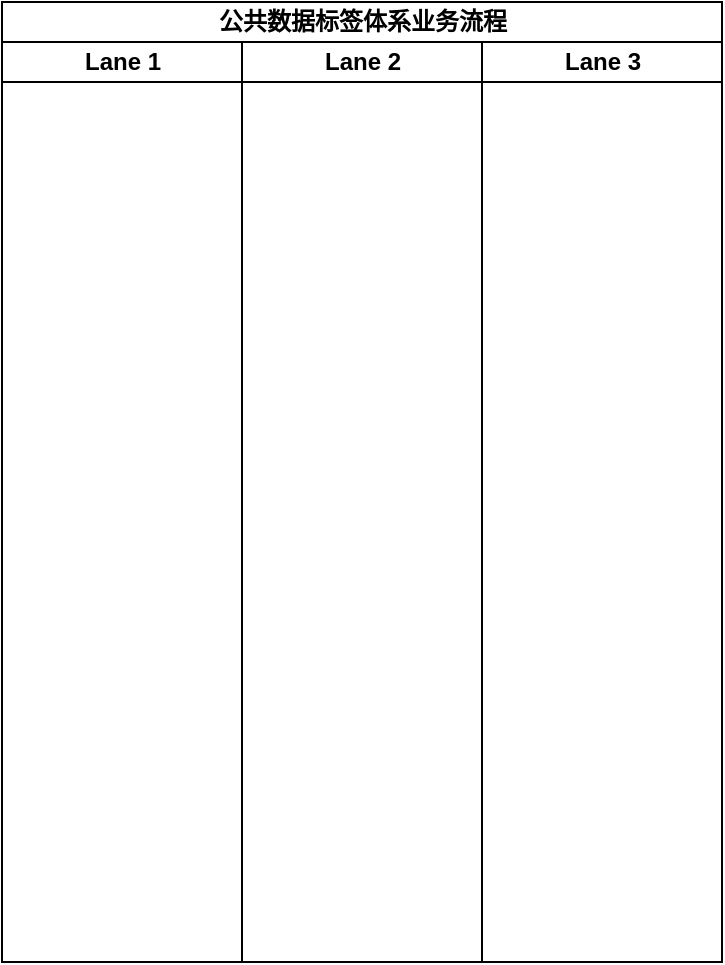 <mxfile version="25.0.3">
  <diagram name="第 1 页" id="nl_SVo8nJQFdmFtLfmIW">
    <mxGraphModel dx="2074" dy="1179" grid="0" gridSize="10" guides="1" tooltips="1" connect="1" arrows="1" fold="1" page="1" pageScale="1" pageWidth="827" pageHeight="1169" math="0" shadow="0">
      <root>
        <mxCell id="0" />
        <mxCell id="1" parent="0" />
        <mxCell id="VdVIM1bRkV-cHxae_REX-6" value="公共数据标签体系业务流程" style="swimlane;childLayout=stackLayout;resizeParent=1;resizeParentMax=0;startSize=20;html=1;" vertex="1" parent="1">
          <mxGeometry x="96.0" y="144" width="360" height="480" as="geometry" />
        </mxCell>
        <mxCell id="VdVIM1bRkV-cHxae_REX-7" value="Lane 1" style="swimlane;startSize=20;html=1;" vertex="1" parent="VdVIM1bRkV-cHxae_REX-6">
          <mxGeometry y="20" width="120" height="460" as="geometry" />
        </mxCell>
        <mxCell id="VdVIM1bRkV-cHxae_REX-8" value="Lane 2" style="swimlane;startSize=20;html=1;" vertex="1" parent="VdVIM1bRkV-cHxae_REX-6">
          <mxGeometry x="120" y="20" width="120" height="460" as="geometry" />
        </mxCell>
        <mxCell id="VdVIM1bRkV-cHxae_REX-9" value="Lane 3" style="swimlane;startSize=20;html=1;" vertex="1" parent="VdVIM1bRkV-cHxae_REX-6">
          <mxGeometry x="240" y="20" width="120" height="460" as="geometry" />
        </mxCell>
      </root>
    </mxGraphModel>
  </diagram>
</mxfile>
